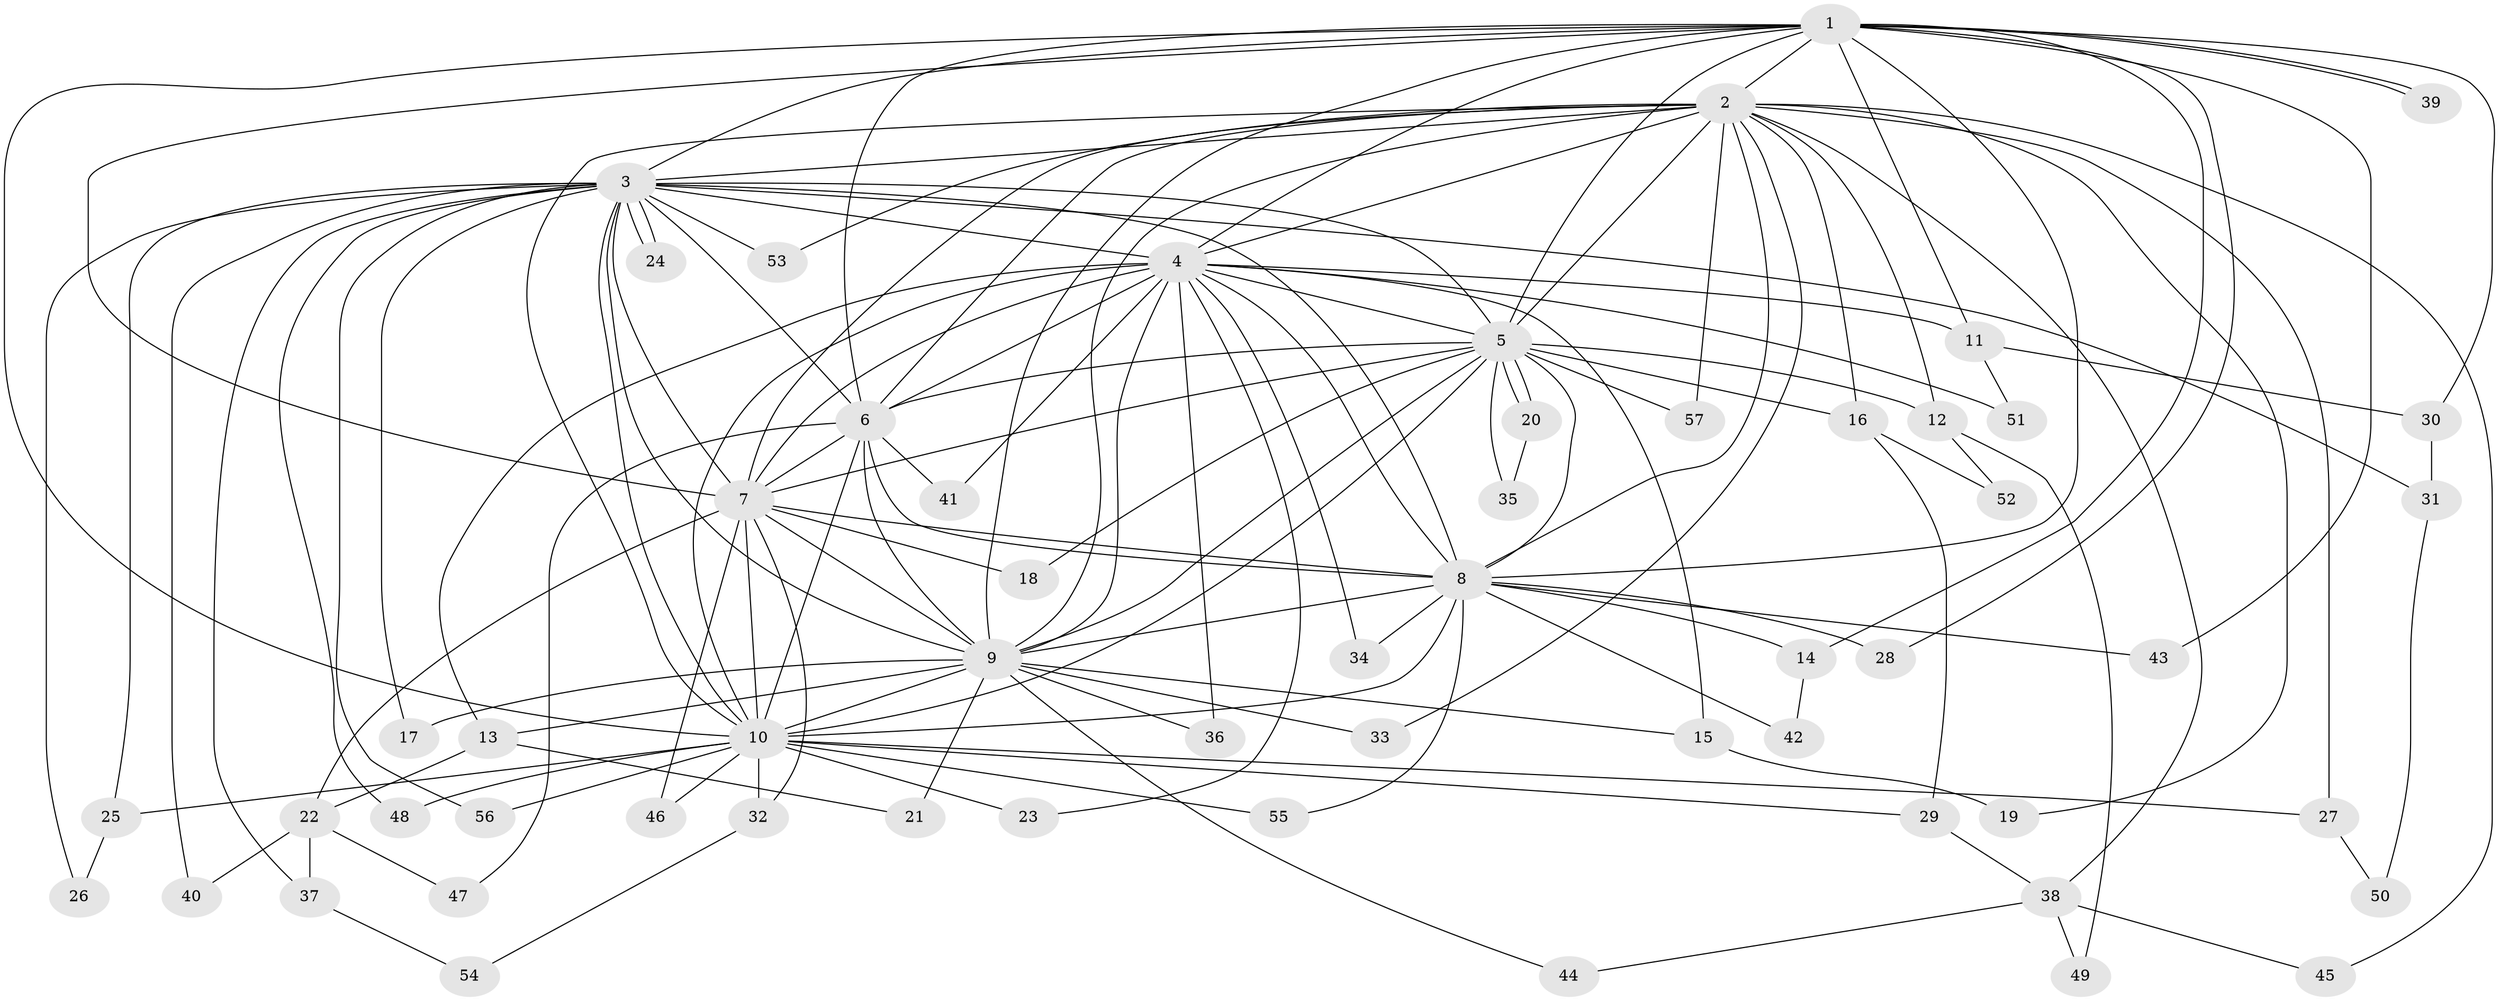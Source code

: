// Generated by graph-tools (version 1.1) at 2025/25/03/09/25 03:25:38]
// undirected, 57 vertices, 139 edges
graph export_dot {
graph [start="1"]
  node [color=gray90,style=filled];
  1;
  2;
  3;
  4;
  5;
  6;
  7;
  8;
  9;
  10;
  11;
  12;
  13;
  14;
  15;
  16;
  17;
  18;
  19;
  20;
  21;
  22;
  23;
  24;
  25;
  26;
  27;
  28;
  29;
  30;
  31;
  32;
  33;
  34;
  35;
  36;
  37;
  38;
  39;
  40;
  41;
  42;
  43;
  44;
  45;
  46;
  47;
  48;
  49;
  50;
  51;
  52;
  53;
  54;
  55;
  56;
  57;
  1 -- 2;
  1 -- 3;
  1 -- 4;
  1 -- 5;
  1 -- 6;
  1 -- 7;
  1 -- 8;
  1 -- 9;
  1 -- 10;
  1 -- 11;
  1 -- 14;
  1 -- 28;
  1 -- 30;
  1 -- 39;
  1 -- 39;
  1 -- 43;
  2 -- 3;
  2 -- 4;
  2 -- 5;
  2 -- 6;
  2 -- 7;
  2 -- 8;
  2 -- 9;
  2 -- 10;
  2 -- 12;
  2 -- 16;
  2 -- 19;
  2 -- 27;
  2 -- 33;
  2 -- 38;
  2 -- 45;
  2 -- 53;
  2 -- 57;
  3 -- 4;
  3 -- 5;
  3 -- 6;
  3 -- 7;
  3 -- 8;
  3 -- 9;
  3 -- 10;
  3 -- 17;
  3 -- 24;
  3 -- 24;
  3 -- 25;
  3 -- 26;
  3 -- 31;
  3 -- 37;
  3 -- 40;
  3 -- 48;
  3 -- 53;
  3 -- 56;
  4 -- 5;
  4 -- 6;
  4 -- 7;
  4 -- 8;
  4 -- 9;
  4 -- 10;
  4 -- 11;
  4 -- 13;
  4 -- 15;
  4 -- 23;
  4 -- 34;
  4 -- 36;
  4 -- 41;
  4 -- 51;
  5 -- 6;
  5 -- 7;
  5 -- 8;
  5 -- 9;
  5 -- 10;
  5 -- 12;
  5 -- 16;
  5 -- 18;
  5 -- 20;
  5 -- 20;
  5 -- 35;
  5 -- 57;
  6 -- 7;
  6 -- 8;
  6 -- 9;
  6 -- 10;
  6 -- 41;
  6 -- 47;
  7 -- 8;
  7 -- 9;
  7 -- 10;
  7 -- 18;
  7 -- 22;
  7 -- 32;
  7 -- 46;
  8 -- 9;
  8 -- 10;
  8 -- 14;
  8 -- 28;
  8 -- 34;
  8 -- 42;
  8 -- 43;
  8 -- 55;
  9 -- 10;
  9 -- 13;
  9 -- 15;
  9 -- 17;
  9 -- 21;
  9 -- 33;
  9 -- 36;
  9 -- 44;
  10 -- 23;
  10 -- 25;
  10 -- 27;
  10 -- 29;
  10 -- 32;
  10 -- 46;
  10 -- 48;
  10 -- 55;
  10 -- 56;
  11 -- 30;
  11 -- 51;
  12 -- 49;
  12 -- 52;
  13 -- 21;
  13 -- 22;
  14 -- 42;
  15 -- 19;
  16 -- 29;
  16 -- 52;
  20 -- 35;
  22 -- 37;
  22 -- 40;
  22 -- 47;
  25 -- 26;
  27 -- 50;
  29 -- 38;
  30 -- 31;
  31 -- 50;
  32 -- 54;
  37 -- 54;
  38 -- 44;
  38 -- 45;
  38 -- 49;
}
